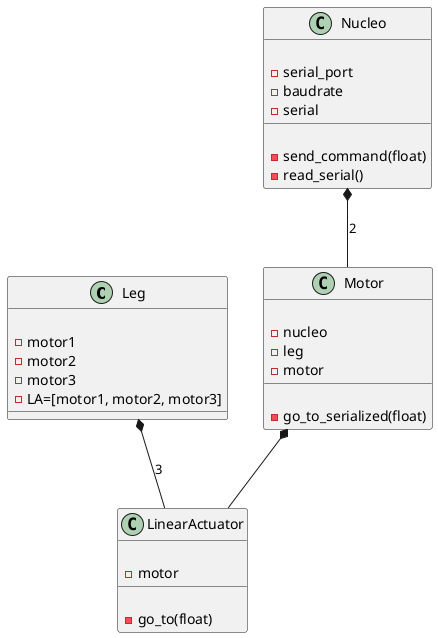 @startuml classdiag

class Leg {
    {field}
    -motor1
    -motor2
    -motor3
    -LA=[motor1, motor2, motor3]
}

class Nucleo {
    {field}
    -serial_port
    -baudrate
    -serial
    {method}
    -send_command(float)
    -read_serial()
}

class LinearActuator {
    {method}
    -go_to(float)
    {field}
    -motor
}

class Motor {
    {field}
    -nucleo
    -leg
    -motor
    {method}
    -go_to_serialized(float)
}

Nucleo *-- Motor: 2
Leg *-- LinearActuator: 3
Motor *-- LinearActuator 

@enduml